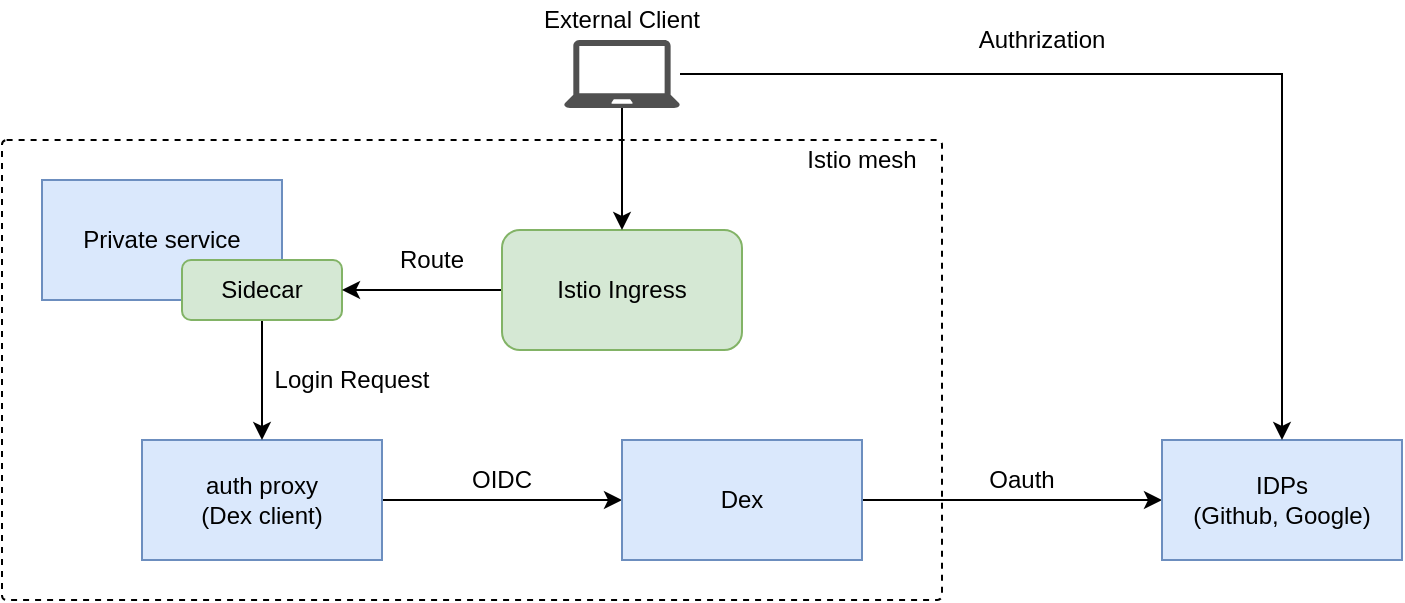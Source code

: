 <mxfile version="13.3.7" type="github"><diagram id="9yTwiXcunHc8kDVB6Ar1" name="Page-1"><mxGraphModel dx="2431" dy="1480" grid="1" gridSize="10" guides="1" tooltips="1" connect="1" arrows="1" fold="1" page="1" pageScale="1" pageWidth="700" pageHeight="320" math="0" shadow="0"><root><mxCell id="0"/><mxCell id="1" parent="0"/><mxCell id="H-7ttIr1SdT16WNoufsM-6" value="" style="rounded=1;whiteSpace=wrap;html=1;fillColor=none;arcSize=1;dashed=1;" vertex="1" parent="1"><mxGeometry y="-250" width="470" height="230" as="geometry"/></mxCell><mxCell id="H-7ttIr1SdT16WNoufsM-1" value="Private service" style="rounded=0;whiteSpace=wrap;html=1;fillColor=#dae8fc;strokeColor=#6c8ebf;" vertex="1" parent="1"><mxGeometry x="20" y="-230" width="120" height="60" as="geometry"/></mxCell><mxCell id="H-7ttIr1SdT16WNoufsM-11" style="edgeStyle=orthogonalEdgeStyle;rounded=0;orthogonalLoop=1;jettySize=auto;html=1;exitX=1;exitY=0.5;exitDx=0;exitDy=0;entryX=0;entryY=0.5;entryDx=0;entryDy=0;" edge="1" parent="1" source="H-7ttIr1SdT16WNoufsM-3" target="H-7ttIr1SdT16WNoufsM-4"><mxGeometry relative="1" as="geometry"/></mxCell><mxCell id="H-7ttIr1SdT16WNoufsM-3" value="auth proxy&lt;br&gt;(Dex client)" style="rounded=0;whiteSpace=wrap;html=1;fillColor=#dae8fc;strokeColor=#6c8ebf;" vertex="1" parent="1"><mxGeometry x="70" y="-100" width="120" height="60" as="geometry"/></mxCell><mxCell id="H-7ttIr1SdT16WNoufsM-9" style="edgeStyle=orthogonalEdgeStyle;rounded=0;orthogonalLoop=1;jettySize=auto;html=1;exitX=1;exitY=0.5;exitDx=0;exitDy=0;entryX=0;entryY=0.5;entryDx=0;entryDy=0;" edge="1" parent="1" source="H-7ttIr1SdT16WNoufsM-4" target="H-7ttIr1SdT16WNoufsM-5"><mxGeometry relative="1" as="geometry"/></mxCell><mxCell id="H-7ttIr1SdT16WNoufsM-4" value="Dex" style="rounded=0;whiteSpace=wrap;html=1;fillColor=#dae8fc;strokeColor=#6c8ebf;" vertex="1" parent="1"><mxGeometry x="310" y="-100" width="120" height="60" as="geometry"/></mxCell><mxCell id="H-7ttIr1SdT16WNoufsM-5" value="IDPs&lt;br&gt;(Github, Google)" style="rounded=0;whiteSpace=wrap;html=1;fillColor=#dae8fc;strokeColor=#6c8ebf;" vertex="1" parent="1"><mxGeometry x="580" y="-100" width="120" height="60" as="geometry"/></mxCell><mxCell id="H-7ttIr1SdT16WNoufsM-7" value="Istio mesh" style="text;html=1;strokeColor=none;fillColor=none;align=center;verticalAlign=middle;whiteSpace=wrap;rounded=0;dashed=1;" vertex="1" parent="1"><mxGeometry x="370" y="-250" width="120" height="20" as="geometry"/></mxCell><mxCell id="H-7ttIr1SdT16WNoufsM-10" value="Oauth" style="text;html=1;strokeColor=none;fillColor=none;align=center;verticalAlign=middle;whiteSpace=wrap;rounded=0;dashed=1;" vertex="1" parent="1"><mxGeometry x="490" y="-90" width="40" height="20" as="geometry"/></mxCell><mxCell id="H-7ttIr1SdT16WNoufsM-12" value="OIDC" style="text;html=1;strokeColor=none;fillColor=none;align=center;verticalAlign=middle;whiteSpace=wrap;rounded=0;dashed=1;" vertex="1" parent="1"><mxGeometry x="230" y="-90" width="40" height="20" as="geometry"/></mxCell><mxCell id="H-7ttIr1SdT16WNoufsM-14" style="edgeStyle=orthogonalEdgeStyle;rounded=0;orthogonalLoop=1;jettySize=auto;html=1;exitX=0.5;exitY=1;exitDx=0;exitDy=0;" edge="1" parent="1" source="H-7ttIr1SdT16WNoufsM-13" target="H-7ttIr1SdT16WNoufsM-3"><mxGeometry relative="1" as="geometry"/></mxCell><mxCell id="H-7ttIr1SdT16WNoufsM-13" value="Sidecar" style="rounded=1;whiteSpace=wrap;html=1;fillColor=#d5e8d4;strokeColor=#82b366;" vertex="1" parent="1"><mxGeometry x="90" y="-190" width="80" height="30" as="geometry"/></mxCell><mxCell id="H-7ttIr1SdT16WNoufsM-15" value="Login Request" style="text;html=1;strokeColor=none;fillColor=none;align=center;verticalAlign=middle;whiteSpace=wrap;rounded=0;dashed=1;" vertex="1" parent="1"><mxGeometry x="130" y="-140" width="90" height="20" as="geometry"/></mxCell><mxCell id="H-7ttIr1SdT16WNoufsM-18" style="edgeStyle=orthogonalEdgeStyle;rounded=0;orthogonalLoop=1;jettySize=auto;html=1;exitX=0;exitY=0.5;exitDx=0;exitDy=0;entryX=1;entryY=0.5;entryDx=0;entryDy=0;" edge="1" parent="1" source="H-7ttIr1SdT16WNoufsM-16" target="H-7ttIr1SdT16WNoufsM-13"><mxGeometry relative="1" as="geometry"/></mxCell><mxCell id="H-7ttIr1SdT16WNoufsM-16" value="Istio Ingress" style="rounded=1;whiteSpace=wrap;html=1;fillColor=#d5e8d4;strokeColor=#82b366;" vertex="1" parent="1"><mxGeometry x="250" y="-205" width="120" height="60" as="geometry"/></mxCell><mxCell id="H-7ttIr1SdT16WNoufsM-19" value="Route" style="text;html=1;strokeColor=none;fillColor=none;align=center;verticalAlign=middle;whiteSpace=wrap;rounded=0;dashed=1;" vertex="1" parent="1"><mxGeometry x="170" y="-200" width="90" height="20" as="geometry"/></mxCell><mxCell id="H-7ttIr1SdT16WNoufsM-21" style="edgeStyle=orthogonalEdgeStyle;rounded=0;orthogonalLoop=1;jettySize=auto;html=1;entryX=0.5;entryY=0;entryDx=0;entryDy=0;" edge="1" parent="1" source="H-7ttIr1SdT16WNoufsM-20" target="H-7ttIr1SdT16WNoufsM-16"><mxGeometry relative="1" as="geometry"/></mxCell><mxCell id="H-7ttIr1SdT16WNoufsM-43" style="edgeStyle=orthogonalEdgeStyle;rounded=0;orthogonalLoop=1;jettySize=auto;html=1;entryX=0.5;entryY=0;entryDx=0;entryDy=0;" edge="1" parent="1" source="H-7ttIr1SdT16WNoufsM-20" target="H-7ttIr1SdT16WNoufsM-5"><mxGeometry relative="1" as="geometry"/></mxCell><mxCell id="H-7ttIr1SdT16WNoufsM-20" value="" style="pointerEvents=1;shadow=0;dashed=0;html=1;strokeColor=none;fillColor=#505050;labelPosition=center;verticalLabelPosition=bottom;verticalAlign=top;outlineConnect=0;align=center;shape=mxgraph.office.devices.laptop;" vertex="1" parent="1"><mxGeometry x="281" y="-300" width="58" height="34" as="geometry"/></mxCell><mxCell id="H-7ttIr1SdT16WNoufsM-22" value="External Client" style="text;html=1;strokeColor=none;fillColor=none;align=center;verticalAlign=middle;whiteSpace=wrap;rounded=0;dashed=1;" vertex="1" parent="1"><mxGeometry x="250" y="-320" width="120" height="20" as="geometry"/></mxCell><mxCell id="H-7ttIr1SdT16WNoufsM-44" value="Authrization" style="text;html=1;strokeColor=none;fillColor=none;align=center;verticalAlign=middle;whiteSpace=wrap;rounded=0;dashed=1;" vertex="1" parent="1"><mxGeometry x="460" y="-310" width="120" height="20" as="geometry"/></mxCell></root></mxGraphModel></diagram></mxfile>